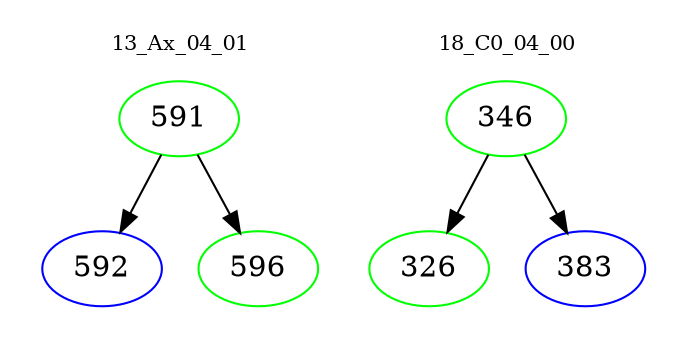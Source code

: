digraph{
subgraph cluster_0 {
color = white
label = "13_Ax_04_01";
fontsize=10;
T0_591 [label="591", color="green"]
T0_591 -> T0_592 [color="black"]
T0_592 [label="592", color="blue"]
T0_591 -> T0_596 [color="black"]
T0_596 [label="596", color="green"]
}
subgraph cluster_1 {
color = white
label = "18_C0_04_00";
fontsize=10;
T1_346 [label="346", color="green"]
T1_346 -> T1_326 [color="black"]
T1_326 [label="326", color="green"]
T1_346 -> T1_383 [color="black"]
T1_383 [label="383", color="blue"]
}
}
